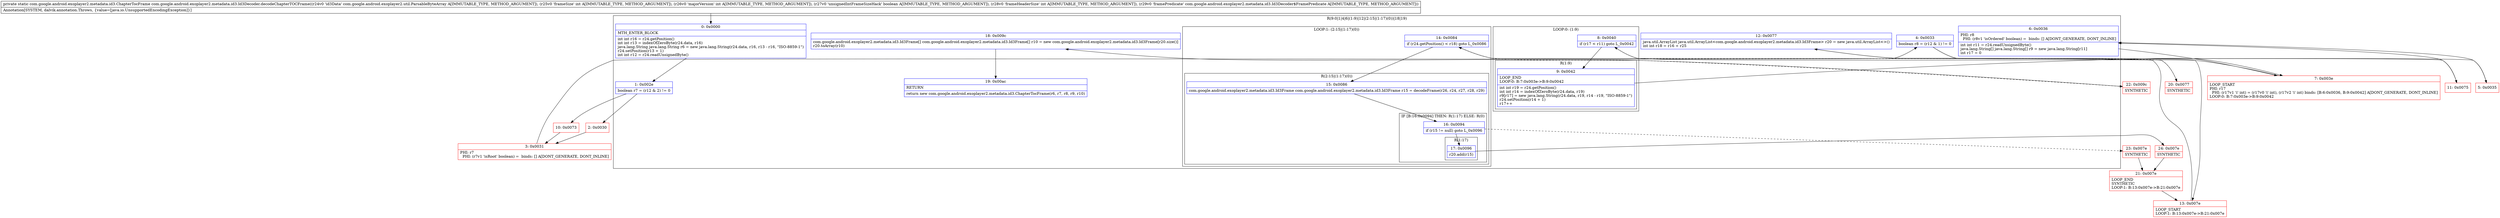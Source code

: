 digraph "CFG forcom.google.android.exoplayer2.metadata.id3.Id3Decoder.decodeChapterTOCFrame(Lcom\/google\/android\/exoplayer2\/util\/ParsableByteArray;IIZILcom\/google\/android\/exoplayer2\/metadata\/id3\/Id3Decoder$FramePredicate;)Lcom\/google\/android\/exoplayer2\/metadata\/id3\/ChapterTocFrame;" {
subgraph cluster_Region_1194959089 {
label = "R(9:0|1|4|6|(1:9)|12|(2:15|(1:17)(0))|18|19)";
node [shape=record,color=blue];
Node_0 [shape=record,label="{0\:\ 0x0000|MTH_ENTER_BLOCK\l|int int r16 = r24.getPosition()\lint int r13 = indexOfZeroByte(r24.data, r16)\ljava.lang.String java.lang.String r6 = new java.lang.String(r24.data, r16, r13 \- r16, \"ISO\-8859\-1\")\lr24.setPosition(r13 + 1)\lint int r12 = r24.readUnsignedByte()\l}"];
Node_1 [shape=record,label="{1\:\ 0x002e|boolean r7 = (r12 & 2) != 0\l}"];
Node_4 [shape=record,label="{4\:\ 0x0033|boolean r8 = (r12 & 1) != 0\l}"];
Node_6 [shape=record,label="{6\:\ 0x0036|PHI: r8 \l  PHI: (r8v1 'isOrdered' boolean) =  binds: [] A[DONT_GENERATE, DONT_INLINE]\l|int int r11 = r24.readUnsignedByte()\ljava.lang.String[] java.lang.String[] r9 = new java.lang.String[r11]\lint r17 = 0\l}"];
subgraph cluster_LoopRegion_675867811 {
label = "LOOP:0: (1:9)";
node [shape=record,color=blue];
Node_8 [shape=record,label="{8\:\ 0x0040|if (r17 \< r11) goto L_0x0042\l}"];
subgraph cluster_Region_412454372 {
label = "R(1:9)";
node [shape=record,color=blue];
Node_9 [shape=record,label="{9\:\ 0x0042|LOOP_END\lLOOP:0: B:7:0x003e\-\>B:9:0x0042\l|int int r19 = r24.getPosition()\lint int r14 = indexOfZeroByte(r24.data, r19)\lr9[r17] = new java.lang.String(r24.data, r19, r14 \- r19, \"ISO\-8859\-1\")\lr24.setPosition(r14 + 1)\lr17++\l}"];
}
}
Node_12 [shape=record,label="{12\:\ 0x0077|java.util.ArrayList java.util.ArrayList\<com.google.android.exoplayer2.metadata.id3.Id3Frame\> r20 = new java.util.ArrayList\<\>()\lint int r18 = r16 + r25\l}"];
subgraph cluster_LoopRegion_2086802403 {
label = "LOOP:1: (2:15|(1:17)(0))";
node [shape=record,color=blue];
Node_14 [shape=record,label="{14\:\ 0x0084|if (r24.getPosition() \< r18) goto L_0x0086\l}"];
subgraph cluster_Region_329303352 {
label = "R(2:15|(1:17)(0))";
node [shape=record,color=blue];
Node_15 [shape=record,label="{15\:\ 0x0086|com.google.android.exoplayer2.metadata.id3.Id3Frame com.google.android.exoplayer2.metadata.id3.Id3Frame r15 = decodeFrame(r26, r24, r27, r28, r29)\l}"];
subgraph cluster_IfRegion_661553157 {
label = "IF [B:16:0x0094] THEN: R(1:17) ELSE: R(0)";
node [shape=record,color=blue];
Node_16 [shape=record,label="{16\:\ 0x0094|if (r15 != null) goto L_0x0096\l}"];
subgraph cluster_Region_1993743328 {
label = "R(1:17)";
node [shape=record,color=blue];
Node_17 [shape=record,label="{17\:\ 0x0096|r20.add(r15)\l}"];
}
subgraph cluster_Region_1656432796 {
label = "R(0)";
node [shape=record,color=blue];
}
}
}
}
Node_18 [shape=record,label="{18\:\ 0x009c|com.google.android.exoplayer2.metadata.id3.Id3Frame[] com.google.android.exoplayer2.metadata.id3.Id3Frame[] r10 = new com.google.android.exoplayer2.metadata.id3.Id3Frame[r20.size()]\lr20.toArray(r10)\l}"];
Node_19 [shape=record,label="{19\:\ 0x00ac|RETURN\l|return new com.google.android.exoplayer2.metadata.id3.ChapterTocFrame(r6, r7, r8, r9, r10)\l}"];
}
Node_2 [shape=record,color=red,label="{2\:\ 0x0030}"];
Node_3 [shape=record,color=red,label="{3\:\ 0x0031|PHI: r7 \l  PHI: (r7v1 'isRoot' boolean) =  binds: [] A[DONT_GENERATE, DONT_INLINE]\l}"];
Node_5 [shape=record,color=red,label="{5\:\ 0x0035}"];
Node_7 [shape=record,color=red,label="{7\:\ 0x003e|LOOP_START\lPHI: r17 \l  PHI: (r17v1 'i' int) = (r17v0 'i' int), (r17v2 'i' int) binds: [B:6:0x0036, B:9:0x0042] A[DONT_GENERATE, DONT_INLINE]\lLOOP:0: B:7:0x003e\-\>B:9:0x0042\l}"];
Node_10 [shape=record,color=red,label="{10\:\ 0x0073}"];
Node_11 [shape=record,color=red,label="{11\:\ 0x0075}"];
Node_13 [shape=record,color=red,label="{13\:\ 0x007e|LOOP_START\lLOOP:1: B:13:0x007e\-\>B:21:0x007e\l}"];
Node_20 [shape=record,color=red,label="{20\:\ 0x0077|SYNTHETIC\l}"];
Node_21 [shape=record,color=red,label="{21\:\ 0x007e|LOOP_END\lSYNTHETIC\lLOOP:1: B:13:0x007e\-\>B:21:0x007e\l}"];
Node_22 [shape=record,color=red,label="{22\:\ 0x009c|SYNTHETIC\l}"];
Node_23 [shape=record,color=red,label="{23\:\ 0x007e|SYNTHETIC\l}"];
Node_24 [shape=record,color=red,label="{24\:\ 0x007e|SYNTHETIC\l}"];
MethodNode[shape=record,label="{private static com.google.android.exoplayer2.metadata.id3.ChapterTocFrame com.google.android.exoplayer2.metadata.id3.Id3Decoder.decodeChapterTOCFrame((r24v0 'id3Data' com.google.android.exoplayer2.util.ParsableByteArray A[IMMUTABLE_TYPE, METHOD_ARGUMENT]), (r25v0 'frameSize' int A[IMMUTABLE_TYPE, METHOD_ARGUMENT]), (r26v0 'majorVersion' int A[IMMUTABLE_TYPE, METHOD_ARGUMENT]), (r27v0 'unsignedIntFrameSizeHack' boolean A[IMMUTABLE_TYPE, METHOD_ARGUMENT]), (r28v0 'frameHeaderSize' int A[IMMUTABLE_TYPE, METHOD_ARGUMENT]), (r29v0 'framePredicate' com.google.android.exoplayer2.metadata.id3.Id3Decoder$FramePredicate A[IMMUTABLE_TYPE, METHOD_ARGUMENT]))  | Annotation[SYSTEM, dalvik.annotation.Throws, \{value=[java.io.UnsupportedEncodingException]\}]\l}"];
MethodNode -> Node_0;
Node_0 -> Node_1;
Node_1 -> Node_2;
Node_1 -> Node_10;
Node_4 -> Node_5;
Node_4 -> Node_11;
Node_6 -> Node_7;
Node_8 -> Node_9;
Node_8 -> Node_20[style=dashed];
Node_9 -> Node_7;
Node_12 -> Node_13;
Node_14 -> Node_15;
Node_14 -> Node_22[style=dashed];
Node_15 -> Node_16;
Node_16 -> Node_17;
Node_16 -> Node_23[style=dashed];
Node_17 -> Node_24;
Node_18 -> Node_19;
Node_2 -> Node_3;
Node_3 -> Node_4;
Node_5 -> Node_6;
Node_7 -> Node_8;
Node_10 -> Node_3;
Node_11 -> Node_6;
Node_13 -> Node_14;
Node_20 -> Node_12;
Node_21 -> Node_13;
Node_22 -> Node_18;
Node_23 -> Node_21;
Node_24 -> Node_21;
}

